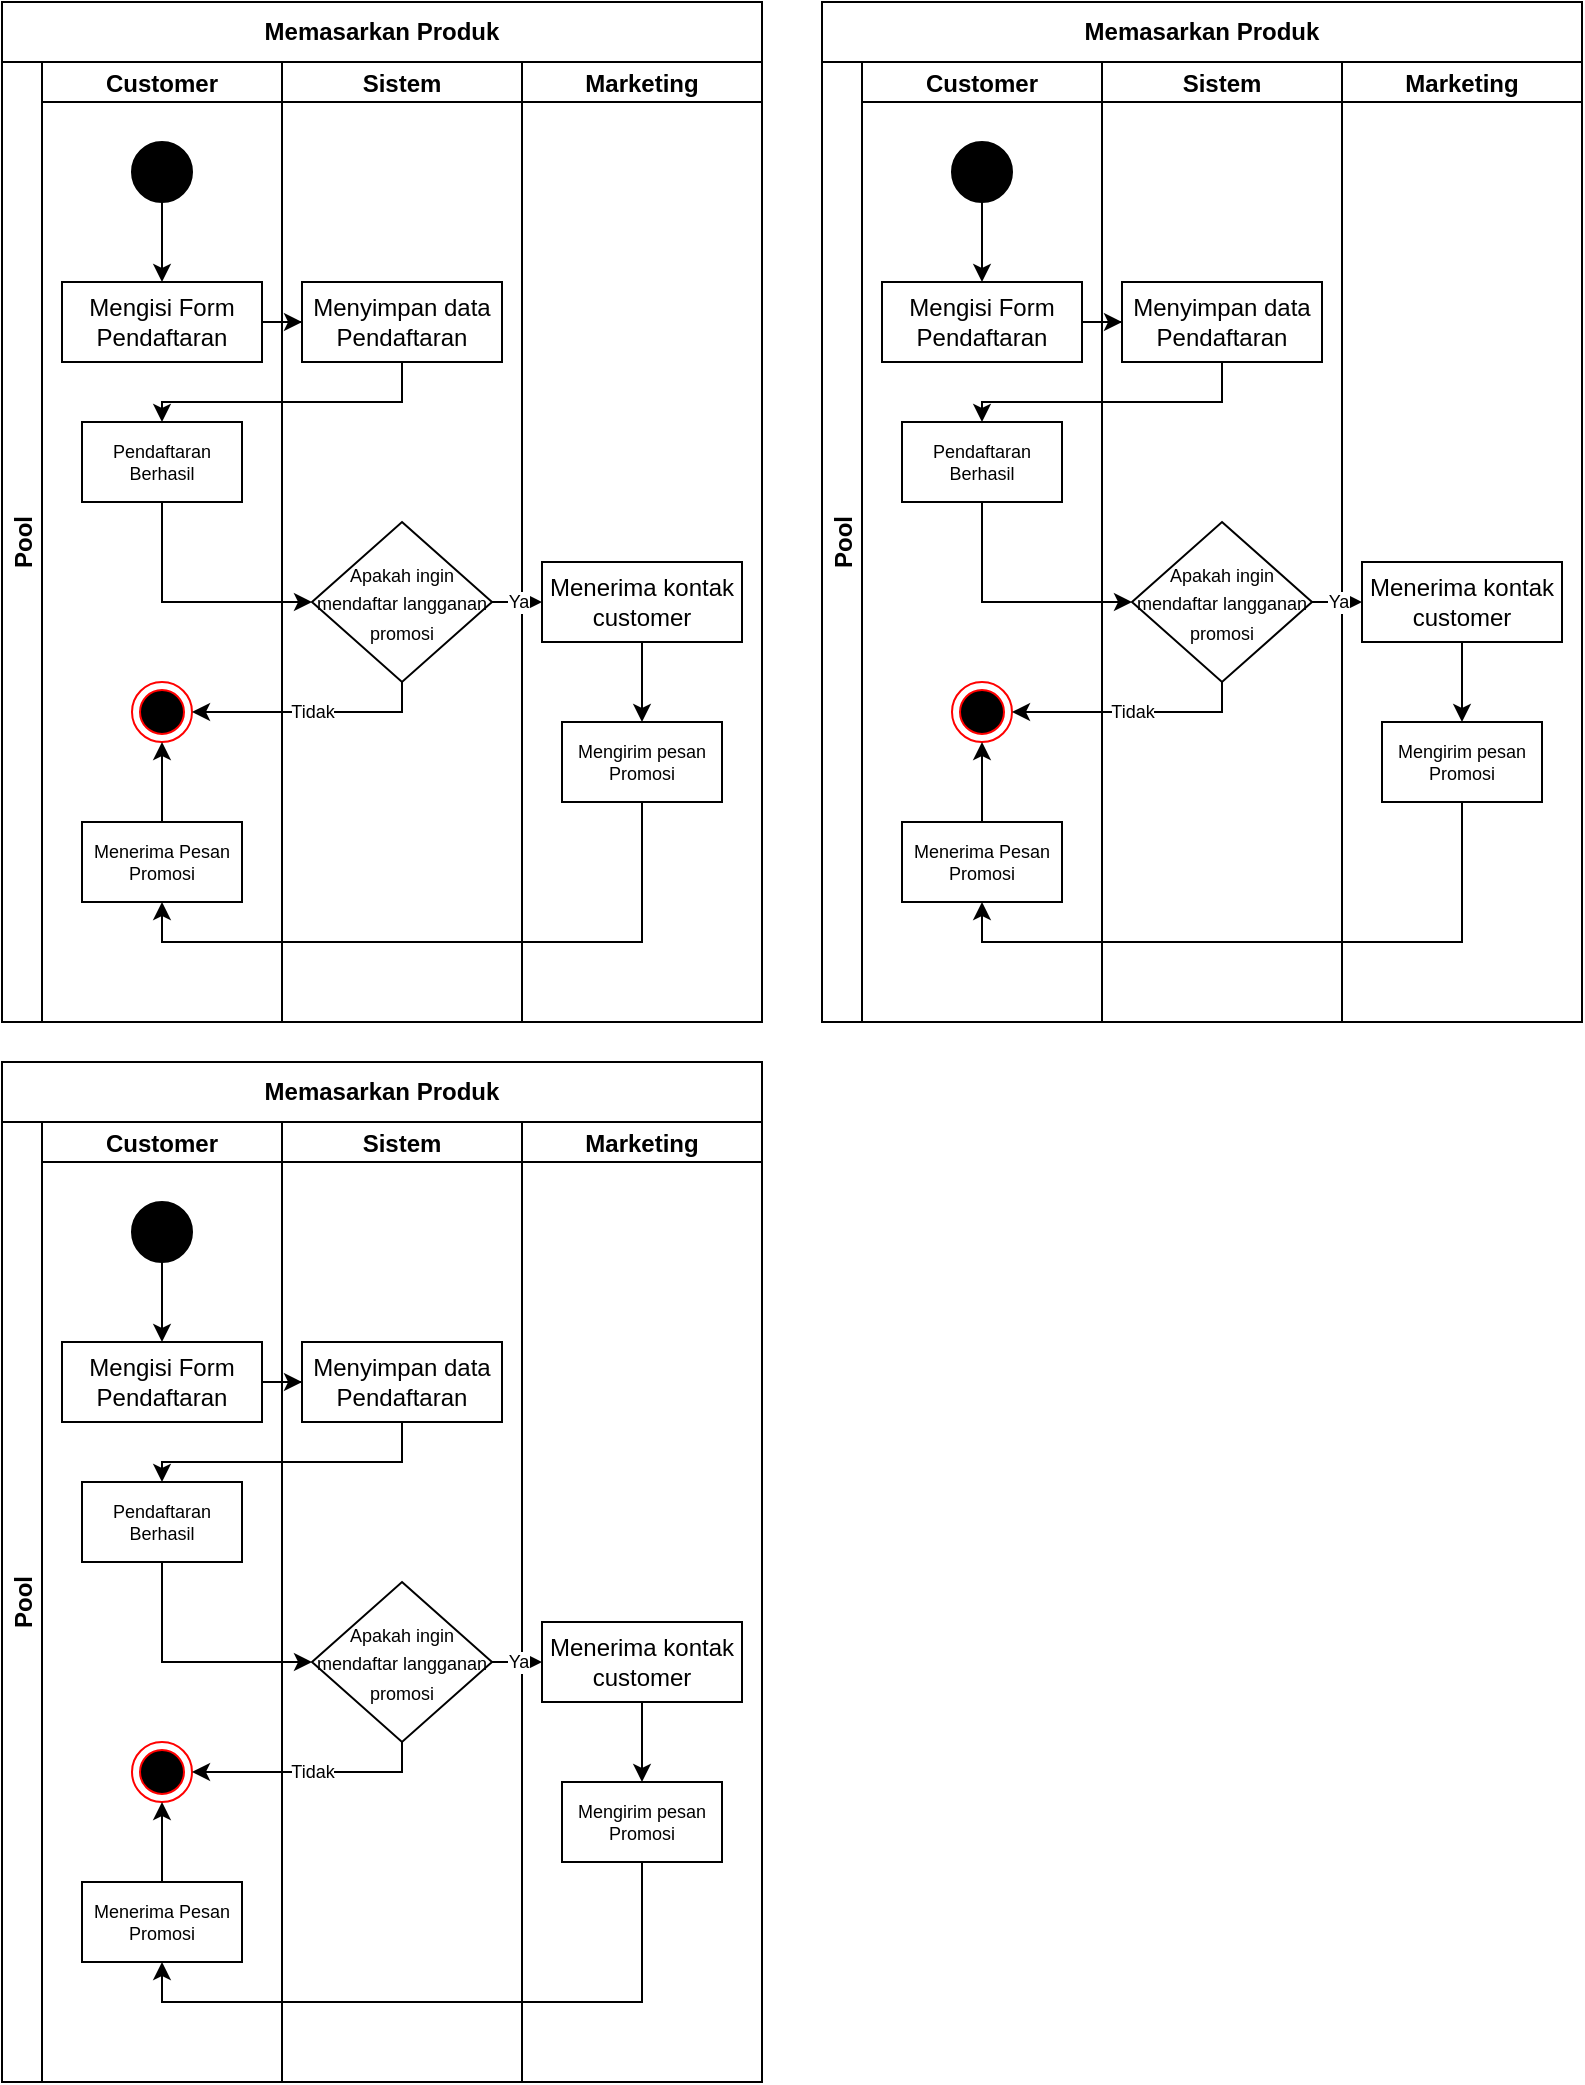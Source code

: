 <mxfile version="15.9.1" type="github">
  <diagram id="uzBCqw_kNzwT6rNOl7PK" name="Page-1">
    <mxGraphModel dx="1038" dy="579" grid="1" gridSize="10" guides="1" tooltips="1" connect="1" arrows="1" fold="1" page="1" pageScale="1" pageWidth="850" pageHeight="1100" math="0" shadow="0">
      <root>
        <mxCell id="0" />
        <mxCell id="1" parent="0" />
        <mxCell id="n2nUxR8Hnur2N0bHUAFO-3" value="Pool" style="swimlane;childLayout=stackLayout;resizeParent=1;resizeParentMax=0;startSize=20;horizontal=0;horizontalStack=1;" vertex="1" parent="1">
          <mxGeometry x="40" y="40" width="380" height="480" as="geometry" />
        </mxCell>
        <mxCell id="n2nUxR8Hnur2N0bHUAFO-4" value="Customer" style="swimlane;startSize=20;" vertex="1" parent="n2nUxR8Hnur2N0bHUAFO-3">
          <mxGeometry x="20" width="120" height="480" as="geometry" />
        </mxCell>
        <mxCell id="n2nUxR8Hnur2N0bHUAFO-15" style="edgeStyle=orthogonalEdgeStyle;rounded=0;orthogonalLoop=1;jettySize=auto;html=1;entryX=0.5;entryY=0;entryDx=0;entryDy=0;" edge="1" parent="n2nUxR8Hnur2N0bHUAFO-4" source="n2nUxR8Hnur2N0bHUAFO-11" target="n2nUxR8Hnur2N0bHUAFO-14">
          <mxGeometry relative="1" as="geometry" />
        </mxCell>
        <mxCell id="n2nUxR8Hnur2N0bHUAFO-11" value="" style="ellipse;whiteSpace=wrap;html=1;aspect=fixed;fillColor=#000000;" vertex="1" parent="n2nUxR8Hnur2N0bHUAFO-4">
          <mxGeometry x="45" y="40" width="30" height="30" as="geometry" />
        </mxCell>
        <mxCell id="n2nUxR8Hnur2N0bHUAFO-14" value="Mengisi Form Pendaftaran" style="rounded=0;whiteSpace=wrap;html=1;fillColor=#FFFFFF;" vertex="1" parent="n2nUxR8Hnur2N0bHUAFO-4">
          <mxGeometry x="10" y="110" width="100" height="40" as="geometry" />
        </mxCell>
        <mxCell id="n2nUxR8Hnur2N0bHUAFO-23" value="Pendaftaran Berhasil" style="rounded=0;whiteSpace=wrap;html=1;fontSize=9;fillColor=#FFFFFF;" vertex="1" parent="n2nUxR8Hnur2N0bHUAFO-4">
          <mxGeometry x="20" y="180" width="80" height="40" as="geometry" />
        </mxCell>
        <mxCell id="n2nUxR8Hnur2N0bHUAFO-28" value="" style="ellipse;html=1;shape=endState;fillColor=#000000;strokeColor=#ff0000;fontSize=9;" vertex="1" parent="n2nUxR8Hnur2N0bHUAFO-4">
          <mxGeometry x="45" y="310" width="30" height="30" as="geometry" />
        </mxCell>
        <mxCell id="n2nUxR8Hnur2N0bHUAFO-33" style="edgeStyle=orthogonalEdgeStyle;rounded=0;orthogonalLoop=1;jettySize=auto;html=1;entryX=0.5;entryY=1;entryDx=0;entryDy=0;fontSize=9;" edge="1" parent="n2nUxR8Hnur2N0bHUAFO-4" source="n2nUxR8Hnur2N0bHUAFO-32" target="n2nUxR8Hnur2N0bHUAFO-28">
          <mxGeometry relative="1" as="geometry" />
        </mxCell>
        <mxCell id="n2nUxR8Hnur2N0bHUAFO-32" value="Menerima Pesan Promosi" style="rounded=0;whiteSpace=wrap;html=1;fontSize=9;fillColor=#FFFFFF;" vertex="1" parent="n2nUxR8Hnur2N0bHUAFO-4">
          <mxGeometry x="20" y="380" width="80" height="40" as="geometry" />
        </mxCell>
        <mxCell id="n2nUxR8Hnur2N0bHUAFO-5" value="Sistem" style="swimlane;startSize=20;" vertex="1" parent="n2nUxR8Hnur2N0bHUAFO-3">
          <mxGeometry x="140" width="120" height="480" as="geometry" />
        </mxCell>
        <mxCell id="n2nUxR8Hnur2N0bHUAFO-16" value="Menyimpan data Pendaftaran" style="rounded=0;whiteSpace=wrap;html=1;fillColor=#FFFFFF;" vertex="1" parent="n2nUxR8Hnur2N0bHUAFO-5">
          <mxGeometry x="10" y="110" width="100" height="40" as="geometry" />
        </mxCell>
        <mxCell id="n2nUxR8Hnur2N0bHUAFO-18" value="&lt;font style=&quot;font-size: 9px&quot;&gt;Apakah ingin mendaftar langganan promosi&lt;/font&gt;" style="rhombus;whiteSpace=wrap;html=1;fillColor=#FFFFFF;" vertex="1" parent="n2nUxR8Hnur2N0bHUAFO-5">
          <mxGeometry x="15" y="230" width="90" height="80" as="geometry" />
        </mxCell>
        <mxCell id="n2nUxR8Hnur2N0bHUAFO-6" value="Marketing" style="swimlane;startSize=20;" vertex="1" parent="n2nUxR8Hnur2N0bHUAFO-3">
          <mxGeometry x="260" width="120" height="480" as="geometry">
            <mxRectangle x="260" width="30" height="480" as="alternateBounds" />
          </mxGeometry>
        </mxCell>
        <mxCell id="n2nUxR8Hnur2N0bHUAFO-29" style="edgeStyle=orthogonalEdgeStyle;rounded=0;orthogonalLoop=1;jettySize=auto;html=1;entryX=0.5;entryY=0;entryDx=0;entryDy=0;fontSize=9;" edge="1" parent="n2nUxR8Hnur2N0bHUAFO-6" source="n2nUxR8Hnur2N0bHUAFO-21" target="n2nUxR8Hnur2N0bHUAFO-26">
          <mxGeometry relative="1" as="geometry" />
        </mxCell>
        <mxCell id="n2nUxR8Hnur2N0bHUAFO-21" value="Menerima kontak customer" style="rounded=0;whiteSpace=wrap;html=1;fillColor=#FFFFFF;" vertex="1" parent="n2nUxR8Hnur2N0bHUAFO-6">
          <mxGeometry x="10" y="250" width="100" height="40" as="geometry" />
        </mxCell>
        <mxCell id="n2nUxR8Hnur2N0bHUAFO-26" value="Mengirim pesan Promosi" style="rounded=0;whiteSpace=wrap;html=1;fontSize=9;fillColor=#FFFFFF;" vertex="1" parent="n2nUxR8Hnur2N0bHUAFO-6">
          <mxGeometry x="20" y="330" width="80" height="40" as="geometry" />
        </mxCell>
        <mxCell id="n2nUxR8Hnur2N0bHUAFO-17" style="edgeStyle=orthogonalEdgeStyle;rounded=0;orthogonalLoop=1;jettySize=auto;html=1;entryX=0;entryY=0.5;entryDx=0;entryDy=0;" edge="1" parent="n2nUxR8Hnur2N0bHUAFO-3" source="n2nUxR8Hnur2N0bHUAFO-14" target="n2nUxR8Hnur2N0bHUAFO-16">
          <mxGeometry relative="1" as="geometry" />
        </mxCell>
        <mxCell id="n2nUxR8Hnur2N0bHUAFO-22" value="Ya" style="edgeStyle=orthogonalEdgeStyle;rounded=0;orthogonalLoop=1;jettySize=auto;html=1;fontSize=9;" edge="1" parent="n2nUxR8Hnur2N0bHUAFO-3" source="n2nUxR8Hnur2N0bHUAFO-18" target="n2nUxR8Hnur2N0bHUAFO-21">
          <mxGeometry relative="1" as="geometry" />
        </mxCell>
        <mxCell id="n2nUxR8Hnur2N0bHUAFO-19" style="edgeStyle=orthogonalEdgeStyle;rounded=0;orthogonalLoop=1;jettySize=auto;html=1;entryX=0.5;entryY=0;entryDx=0;entryDy=0;fontSize=9;" edge="1" parent="n2nUxR8Hnur2N0bHUAFO-3" source="n2nUxR8Hnur2N0bHUAFO-16" target="n2nUxR8Hnur2N0bHUAFO-23">
          <mxGeometry relative="1" as="geometry">
            <Array as="points">
              <mxPoint x="200" y="170" />
              <mxPoint x="80" y="170" />
            </Array>
          </mxGeometry>
        </mxCell>
        <mxCell id="n2nUxR8Hnur2N0bHUAFO-27" style="edgeStyle=orthogonalEdgeStyle;rounded=0;orthogonalLoop=1;jettySize=auto;html=1;entryX=0;entryY=0.5;entryDx=0;entryDy=0;fontSize=9;" edge="1" parent="n2nUxR8Hnur2N0bHUAFO-3" source="n2nUxR8Hnur2N0bHUAFO-23" target="n2nUxR8Hnur2N0bHUAFO-18">
          <mxGeometry relative="1" as="geometry">
            <Array as="points">
              <mxPoint x="80" y="270" />
            </Array>
          </mxGeometry>
        </mxCell>
        <mxCell id="n2nUxR8Hnur2N0bHUAFO-30" value="Tidak" style="edgeStyle=orthogonalEdgeStyle;rounded=0;orthogonalLoop=1;jettySize=auto;html=1;entryX=1;entryY=0.5;entryDx=0;entryDy=0;fontSize=9;" edge="1" parent="n2nUxR8Hnur2N0bHUAFO-3" source="n2nUxR8Hnur2N0bHUAFO-18" target="n2nUxR8Hnur2N0bHUAFO-28">
          <mxGeometry relative="1" as="geometry">
            <Array as="points">
              <mxPoint x="200" y="325" />
            </Array>
          </mxGeometry>
        </mxCell>
        <mxCell id="n2nUxR8Hnur2N0bHUAFO-31" style="edgeStyle=orthogonalEdgeStyle;rounded=0;orthogonalLoop=1;jettySize=auto;html=1;fontSize=9;entryX=0.5;entryY=1;entryDx=0;entryDy=0;" edge="1" parent="n2nUxR8Hnur2N0bHUAFO-3" source="n2nUxR8Hnur2N0bHUAFO-26" target="n2nUxR8Hnur2N0bHUAFO-32">
          <mxGeometry relative="1" as="geometry">
            <mxPoint x="80" y="400" as="targetPoint" />
            <Array as="points">
              <mxPoint x="320" y="440" />
              <mxPoint x="80" y="440" />
            </Array>
          </mxGeometry>
        </mxCell>
        <mxCell id="n2nUxR8Hnur2N0bHUAFO-7" value="" style="shape=table;startSize=0;container=1;collapsible=0;childLayout=tableLayout;fontStyle=1" vertex="1" parent="1">
          <mxGeometry x="40" y="10" width="380" height="30" as="geometry" />
        </mxCell>
        <mxCell id="n2nUxR8Hnur2N0bHUAFO-8" value="" style="shape=partialRectangle;collapsible=0;dropTarget=0;pointerEvents=0;fillColor=none;top=0;left=0;bottom=0;right=0;points=[[0,0.5],[1,0.5]];portConstraint=eastwest;" vertex="1" parent="n2nUxR8Hnur2N0bHUAFO-7">
          <mxGeometry width="380" height="30" as="geometry" />
        </mxCell>
        <mxCell id="n2nUxR8Hnur2N0bHUAFO-9" value="&lt;b&gt;Memasarkan Produk&lt;/b&gt;" style="shape=partialRectangle;html=1;whiteSpace=wrap;connectable=0;overflow=hidden;fillColor=none;top=0;left=0;bottom=0;right=0;pointerEvents=1;" vertex="1" parent="n2nUxR8Hnur2N0bHUAFO-8">
          <mxGeometry width="380" height="30" as="geometry">
            <mxRectangle width="380" height="30" as="alternateBounds" />
          </mxGeometry>
        </mxCell>
        <mxCell id="n2nUxR8Hnur2N0bHUAFO-87" value="Pool" style="swimlane;childLayout=stackLayout;resizeParent=1;resizeParentMax=0;startSize=20;horizontal=0;horizontalStack=1;" vertex="1" parent="1">
          <mxGeometry x="450" y="40" width="380" height="480" as="geometry" />
        </mxCell>
        <mxCell id="n2nUxR8Hnur2N0bHUAFO-88" value="Customer" style="swimlane;startSize=20;" vertex="1" parent="n2nUxR8Hnur2N0bHUAFO-87">
          <mxGeometry x="20" width="120" height="480" as="geometry" />
        </mxCell>
        <mxCell id="n2nUxR8Hnur2N0bHUAFO-89" style="edgeStyle=orthogonalEdgeStyle;rounded=0;orthogonalLoop=1;jettySize=auto;html=1;entryX=0.5;entryY=0;entryDx=0;entryDy=0;" edge="1" parent="n2nUxR8Hnur2N0bHUAFO-88" source="n2nUxR8Hnur2N0bHUAFO-90" target="n2nUxR8Hnur2N0bHUAFO-91">
          <mxGeometry relative="1" as="geometry" />
        </mxCell>
        <mxCell id="n2nUxR8Hnur2N0bHUAFO-90" value="" style="ellipse;whiteSpace=wrap;html=1;aspect=fixed;fillColor=#000000;" vertex="1" parent="n2nUxR8Hnur2N0bHUAFO-88">
          <mxGeometry x="45" y="40" width="30" height="30" as="geometry" />
        </mxCell>
        <mxCell id="n2nUxR8Hnur2N0bHUAFO-91" value="Mengisi Form Pendaftaran" style="rounded=0;whiteSpace=wrap;html=1;fillColor=#FFFFFF;" vertex="1" parent="n2nUxR8Hnur2N0bHUAFO-88">
          <mxGeometry x="10" y="110" width="100" height="40" as="geometry" />
        </mxCell>
        <mxCell id="n2nUxR8Hnur2N0bHUAFO-92" value="Pendaftaran Berhasil" style="rounded=0;whiteSpace=wrap;html=1;fontSize=9;fillColor=#FFFFFF;" vertex="1" parent="n2nUxR8Hnur2N0bHUAFO-88">
          <mxGeometry x="20" y="180" width="80" height="40" as="geometry" />
        </mxCell>
        <mxCell id="n2nUxR8Hnur2N0bHUAFO-93" value="" style="ellipse;html=1;shape=endState;fillColor=#000000;strokeColor=#ff0000;fontSize=9;" vertex="1" parent="n2nUxR8Hnur2N0bHUAFO-88">
          <mxGeometry x="45" y="310" width="30" height="30" as="geometry" />
        </mxCell>
        <mxCell id="n2nUxR8Hnur2N0bHUAFO-94" style="edgeStyle=orthogonalEdgeStyle;rounded=0;orthogonalLoop=1;jettySize=auto;html=1;entryX=0.5;entryY=1;entryDx=0;entryDy=0;fontSize=9;" edge="1" parent="n2nUxR8Hnur2N0bHUAFO-88" source="n2nUxR8Hnur2N0bHUAFO-95" target="n2nUxR8Hnur2N0bHUAFO-93">
          <mxGeometry relative="1" as="geometry" />
        </mxCell>
        <mxCell id="n2nUxR8Hnur2N0bHUAFO-95" value="Menerima Pesan Promosi" style="rounded=0;whiteSpace=wrap;html=1;fontSize=9;fillColor=#FFFFFF;" vertex="1" parent="n2nUxR8Hnur2N0bHUAFO-88">
          <mxGeometry x="20" y="380" width="80" height="40" as="geometry" />
        </mxCell>
        <mxCell id="n2nUxR8Hnur2N0bHUAFO-96" value="Sistem" style="swimlane;startSize=20;" vertex="1" parent="n2nUxR8Hnur2N0bHUAFO-87">
          <mxGeometry x="140" width="120" height="480" as="geometry" />
        </mxCell>
        <mxCell id="n2nUxR8Hnur2N0bHUAFO-97" value="Menyimpan data Pendaftaran" style="rounded=0;whiteSpace=wrap;html=1;fillColor=#FFFFFF;" vertex="1" parent="n2nUxR8Hnur2N0bHUAFO-96">
          <mxGeometry x="10" y="110" width="100" height="40" as="geometry" />
        </mxCell>
        <mxCell id="n2nUxR8Hnur2N0bHUAFO-98" value="&lt;font style=&quot;font-size: 9px&quot;&gt;Apakah ingin mendaftar langganan promosi&lt;/font&gt;" style="rhombus;whiteSpace=wrap;html=1;fillColor=#FFFFFF;" vertex="1" parent="n2nUxR8Hnur2N0bHUAFO-96">
          <mxGeometry x="15" y="230" width="90" height="80" as="geometry" />
        </mxCell>
        <mxCell id="n2nUxR8Hnur2N0bHUAFO-99" value="Marketing" style="swimlane;startSize=20;" vertex="1" parent="n2nUxR8Hnur2N0bHUAFO-87">
          <mxGeometry x="260" width="120" height="480" as="geometry">
            <mxRectangle x="260" width="30" height="480" as="alternateBounds" />
          </mxGeometry>
        </mxCell>
        <mxCell id="n2nUxR8Hnur2N0bHUAFO-100" style="edgeStyle=orthogonalEdgeStyle;rounded=0;orthogonalLoop=1;jettySize=auto;html=1;entryX=0.5;entryY=0;entryDx=0;entryDy=0;fontSize=9;" edge="1" parent="n2nUxR8Hnur2N0bHUAFO-99" source="n2nUxR8Hnur2N0bHUAFO-101" target="n2nUxR8Hnur2N0bHUAFO-102">
          <mxGeometry relative="1" as="geometry" />
        </mxCell>
        <mxCell id="n2nUxR8Hnur2N0bHUAFO-101" value="Menerima kontak customer" style="rounded=0;whiteSpace=wrap;html=1;fillColor=#FFFFFF;" vertex="1" parent="n2nUxR8Hnur2N0bHUAFO-99">
          <mxGeometry x="10" y="250" width="100" height="40" as="geometry" />
        </mxCell>
        <mxCell id="n2nUxR8Hnur2N0bHUAFO-102" value="Mengirim pesan Promosi" style="rounded=0;whiteSpace=wrap;html=1;fontSize=9;fillColor=#FFFFFF;" vertex="1" parent="n2nUxR8Hnur2N0bHUAFO-99">
          <mxGeometry x="20" y="330" width="80" height="40" as="geometry" />
        </mxCell>
        <mxCell id="n2nUxR8Hnur2N0bHUAFO-103" style="edgeStyle=orthogonalEdgeStyle;rounded=0;orthogonalLoop=1;jettySize=auto;html=1;entryX=0;entryY=0.5;entryDx=0;entryDy=0;" edge="1" parent="n2nUxR8Hnur2N0bHUAFO-87" source="n2nUxR8Hnur2N0bHUAFO-91" target="n2nUxR8Hnur2N0bHUAFO-97">
          <mxGeometry relative="1" as="geometry" />
        </mxCell>
        <mxCell id="n2nUxR8Hnur2N0bHUAFO-104" value="Ya" style="edgeStyle=orthogonalEdgeStyle;rounded=0;orthogonalLoop=1;jettySize=auto;html=1;fontSize=9;" edge="1" parent="n2nUxR8Hnur2N0bHUAFO-87" source="n2nUxR8Hnur2N0bHUAFO-98" target="n2nUxR8Hnur2N0bHUAFO-101">
          <mxGeometry relative="1" as="geometry" />
        </mxCell>
        <mxCell id="n2nUxR8Hnur2N0bHUAFO-105" style="edgeStyle=orthogonalEdgeStyle;rounded=0;orthogonalLoop=1;jettySize=auto;html=1;entryX=0.5;entryY=0;entryDx=0;entryDy=0;fontSize=9;" edge="1" parent="n2nUxR8Hnur2N0bHUAFO-87" source="n2nUxR8Hnur2N0bHUAFO-97" target="n2nUxR8Hnur2N0bHUAFO-92">
          <mxGeometry relative="1" as="geometry">
            <Array as="points">
              <mxPoint x="200" y="170" />
              <mxPoint x="80" y="170" />
            </Array>
          </mxGeometry>
        </mxCell>
        <mxCell id="n2nUxR8Hnur2N0bHUAFO-106" style="edgeStyle=orthogonalEdgeStyle;rounded=0;orthogonalLoop=1;jettySize=auto;html=1;entryX=0;entryY=0.5;entryDx=0;entryDy=0;fontSize=9;" edge="1" parent="n2nUxR8Hnur2N0bHUAFO-87" source="n2nUxR8Hnur2N0bHUAFO-92" target="n2nUxR8Hnur2N0bHUAFO-98">
          <mxGeometry relative="1" as="geometry">
            <Array as="points">
              <mxPoint x="80" y="270" />
            </Array>
          </mxGeometry>
        </mxCell>
        <mxCell id="n2nUxR8Hnur2N0bHUAFO-107" value="Tidak" style="edgeStyle=orthogonalEdgeStyle;rounded=0;orthogonalLoop=1;jettySize=auto;html=1;entryX=1;entryY=0.5;entryDx=0;entryDy=0;fontSize=9;" edge="1" parent="n2nUxR8Hnur2N0bHUAFO-87" source="n2nUxR8Hnur2N0bHUAFO-98" target="n2nUxR8Hnur2N0bHUAFO-93">
          <mxGeometry relative="1" as="geometry">
            <Array as="points">
              <mxPoint x="200" y="325" />
            </Array>
          </mxGeometry>
        </mxCell>
        <mxCell id="n2nUxR8Hnur2N0bHUAFO-108" style="edgeStyle=orthogonalEdgeStyle;rounded=0;orthogonalLoop=1;jettySize=auto;html=1;fontSize=9;entryX=0.5;entryY=1;entryDx=0;entryDy=0;" edge="1" parent="n2nUxR8Hnur2N0bHUAFO-87" source="n2nUxR8Hnur2N0bHUAFO-102" target="n2nUxR8Hnur2N0bHUAFO-95">
          <mxGeometry relative="1" as="geometry">
            <mxPoint x="80" y="400" as="targetPoint" />
            <Array as="points">
              <mxPoint x="320" y="440" />
              <mxPoint x="80" y="440" />
            </Array>
          </mxGeometry>
        </mxCell>
        <mxCell id="n2nUxR8Hnur2N0bHUAFO-109" value="" style="shape=table;startSize=0;container=1;collapsible=0;childLayout=tableLayout;fontStyle=1" vertex="1" parent="1">
          <mxGeometry x="450" y="10" width="380" height="30" as="geometry" />
        </mxCell>
        <mxCell id="n2nUxR8Hnur2N0bHUAFO-110" value="" style="shape=partialRectangle;collapsible=0;dropTarget=0;pointerEvents=0;fillColor=none;top=0;left=0;bottom=0;right=0;points=[[0,0.5],[1,0.5]];portConstraint=eastwest;" vertex="1" parent="n2nUxR8Hnur2N0bHUAFO-109">
          <mxGeometry width="380" height="30" as="geometry" />
        </mxCell>
        <mxCell id="n2nUxR8Hnur2N0bHUAFO-111" value="&lt;b&gt;Memasarkan Produk&lt;/b&gt;" style="shape=partialRectangle;html=1;whiteSpace=wrap;connectable=0;overflow=hidden;fillColor=none;top=0;left=0;bottom=0;right=0;pointerEvents=1;" vertex="1" parent="n2nUxR8Hnur2N0bHUAFO-110">
          <mxGeometry width="380" height="30" as="geometry">
            <mxRectangle width="380" height="30" as="alternateBounds" />
          </mxGeometry>
        </mxCell>
        <mxCell id="n2nUxR8Hnur2N0bHUAFO-112" value="Pool" style="swimlane;childLayout=stackLayout;resizeParent=1;resizeParentMax=0;startSize=20;horizontal=0;horizontalStack=1;" vertex="1" parent="1">
          <mxGeometry x="40" y="570" width="380" height="480" as="geometry" />
        </mxCell>
        <mxCell id="n2nUxR8Hnur2N0bHUAFO-113" value="Customer" style="swimlane;startSize=20;" vertex="1" parent="n2nUxR8Hnur2N0bHUAFO-112">
          <mxGeometry x="20" width="120" height="480" as="geometry" />
        </mxCell>
        <mxCell id="n2nUxR8Hnur2N0bHUAFO-114" style="edgeStyle=orthogonalEdgeStyle;rounded=0;orthogonalLoop=1;jettySize=auto;html=1;entryX=0.5;entryY=0;entryDx=0;entryDy=0;" edge="1" parent="n2nUxR8Hnur2N0bHUAFO-113" source="n2nUxR8Hnur2N0bHUAFO-115" target="n2nUxR8Hnur2N0bHUAFO-116">
          <mxGeometry relative="1" as="geometry" />
        </mxCell>
        <mxCell id="n2nUxR8Hnur2N0bHUAFO-115" value="" style="ellipse;whiteSpace=wrap;html=1;aspect=fixed;fillColor=#000000;" vertex="1" parent="n2nUxR8Hnur2N0bHUAFO-113">
          <mxGeometry x="45" y="40" width="30" height="30" as="geometry" />
        </mxCell>
        <mxCell id="n2nUxR8Hnur2N0bHUAFO-116" value="Mengisi Form Pendaftaran" style="rounded=0;whiteSpace=wrap;html=1;fillColor=#FFFFFF;" vertex="1" parent="n2nUxR8Hnur2N0bHUAFO-113">
          <mxGeometry x="10" y="110" width="100" height="40" as="geometry" />
        </mxCell>
        <mxCell id="n2nUxR8Hnur2N0bHUAFO-117" value="Pendaftaran Berhasil" style="rounded=0;whiteSpace=wrap;html=1;fontSize=9;fillColor=#FFFFFF;" vertex="1" parent="n2nUxR8Hnur2N0bHUAFO-113">
          <mxGeometry x="20" y="180" width="80" height="40" as="geometry" />
        </mxCell>
        <mxCell id="n2nUxR8Hnur2N0bHUAFO-118" value="" style="ellipse;html=1;shape=endState;fillColor=#000000;strokeColor=#ff0000;fontSize=9;" vertex="1" parent="n2nUxR8Hnur2N0bHUAFO-113">
          <mxGeometry x="45" y="310" width="30" height="30" as="geometry" />
        </mxCell>
        <mxCell id="n2nUxR8Hnur2N0bHUAFO-119" style="edgeStyle=orthogonalEdgeStyle;rounded=0;orthogonalLoop=1;jettySize=auto;html=1;entryX=0.5;entryY=1;entryDx=0;entryDy=0;fontSize=9;" edge="1" parent="n2nUxR8Hnur2N0bHUAFO-113" source="n2nUxR8Hnur2N0bHUAFO-120" target="n2nUxR8Hnur2N0bHUAFO-118">
          <mxGeometry relative="1" as="geometry" />
        </mxCell>
        <mxCell id="n2nUxR8Hnur2N0bHUAFO-120" value="Menerima Pesan Promosi" style="rounded=0;whiteSpace=wrap;html=1;fontSize=9;fillColor=#FFFFFF;" vertex="1" parent="n2nUxR8Hnur2N0bHUAFO-113">
          <mxGeometry x="20" y="380" width="80" height="40" as="geometry" />
        </mxCell>
        <mxCell id="n2nUxR8Hnur2N0bHUAFO-121" value="Sistem" style="swimlane;startSize=20;" vertex="1" parent="n2nUxR8Hnur2N0bHUAFO-112">
          <mxGeometry x="140" width="120" height="480" as="geometry" />
        </mxCell>
        <mxCell id="n2nUxR8Hnur2N0bHUAFO-122" value="Menyimpan data Pendaftaran" style="rounded=0;whiteSpace=wrap;html=1;fillColor=#FFFFFF;" vertex="1" parent="n2nUxR8Hnur2N0bHUAFO-121">
          <mxGeometry x="10" y="110" width="100" height="40" as="geometry" />
        </mxCell>
        <mxCell id="n2nUxR8Hnur2N0bHUAFO-123" value="&lt;font style=&quot;font-size: 9px&quot;&gt;Apakah ingin mendaftar langganan promosi&lt;/font&gt;" style="rhombus;whiteSpace=wrap;html=1;fillColor=#FFFFFF;" vertex="1" parent="n2nUxR8Hnur2N0bHUAFO-121">
          <mxGeometry x="15" y="230" width="90" height="80" as="geometry" />
        </mxCell>
        <mxCell id="n2nUxR8Hnur2N0bHUAFO-124" value="Marketing" style="swimlane;startSize=20;" vertex="1" parent="n2nUxR8Hnur2N0bHUAFO-112">
          <mxGeometry x="260" width="120" height="480" as="geometry">
            <mxRectangle x="260" width="30" height="480" as="alternateBounds" />
          </mxGeometry>
        </mxCell>
        <mxCell id="n2nUxR8Hnur2N0bHUAFO-125" style="edgeStyle=orthogonalEdgeStyle;rounded=0;orthogonalLoop=1;jettySize=auto;html=1;entryX=0.5;entryY=0;entryDx=0;entryDy=0;fontSize=9;" edge="1" parent="n2nUxR8Hnur2N0bHUAFO-124" source="n2nUxR8Hnur2N0bHUAFO-126" target="n2nUxR8Hnur2N0bHUAFO-127">
          <mxGeometry relative="1" as="geometry" />
        </mxCell>
        <mxCell id="n2nUxR8Hnur2N0bHUAFO-126" value="Menerima kontak customer" style="rounded=0;whiteSpace=wrap;html=1;fillColor=#FFFFFF;" vertex="1" parent="n2nUxR8Hnur2N0bHUAFO-124">
          <mxGeometry x="10" y="250" width="100" height="40" as="geometry" />
        </mxCell>
        <mxCell id="n2nUxR8Hnur2N0bHUAFO-127" value="Mengirim pesan Promosi" style="rounded=0;whiteSpace=wrap;html=1;fontSize=9;fillColor=#FFFFFF;" vertex="1" parent="n2nUxR8Hnur2N0bHUAFO-124">
          <mxGeometry x="20" y="330" width="80" height="40" as="geometry" />
        </mxCell>
        <mxCell id="n2nUxR8Hnur2N0bHUAFO-128" style="edgeStyle=orthogonalEdgeStyle;rounded=0;orthogonalLoop=1;jettySize=auto;html=1;entryX=0;entryY=0.5;entryDx=0;entryDy=0;" edge="1" parent="n2nUxR8Hnur2N0bHUAFO-112" source="n2nUxR8Hnur2N0bHUAFO-116" target="n2nUxR8Hnur2N0bHUAFO-122">
          <mxGeometry relative="1" as="geometry" />
        </mxCell>
        <mxCell id="n2nUxR8Hnur2N0bHUAFO-129" value="Ya" style="edgeStyle=orthogonalEdgeStyle;rounded=0;orthogonalLoop=1;jettySize=auto;html=1;fontSize=9;" edge="1" parent="n2nUxR8Hnur2N0bHUAFO-112" source="n2nUxR8Hnur2N0bHUAFO-123" target="n2nUxR8Hnur2N0bHUAFO-126">
          <mxGeometry relative="1" as="geometry" />
        </mxCell>
        <mxCell id="n2nUxR8Hnur2N0bHUAFO-130" style="edgeStyle=orthogonalEdgeStyle;rounded=0;orthogonalLoop=1;jettySize=auto;html=1;entryX=0.5;entryY=0;entryDx=0;entryDy=0;fontSize=9;" edge="1" parent="n2nUxR8Hnur2N0bHUAFO-112" source="n2nUxR8Hnur2N0bHUAFO-122" target="n2nUxR8Hnur2N0bHUAFO-117">
          <mxGeometry relative="1" as="geometry">
            <Array as="points">
              <mxPoint x="200" y="170" />
              <mxPoint x="80" y="170" />
            </Array>
          </mxGeometry>
        </mxCell>
        <mxCell id="n2nUxR8Hnur2N0bHUAFO-131" style="edgeStyle=orthogonalEdgeStyle;rounded=0;orthogonalLoop=1;jettySize=auto;html=1;entryX=0;entryY=0.5;entryDx=0;entryDy=0;fontSize=9;" edge="1" parent="n2nUxR8Hnur2N0bHUAFO-112" source="n2nUxR8Hnur2N0bHUAFO-117" target="n2nUxR8Hnur2N0bHUAFO-123">
          <mxGeometry relative="1" as="geometry">
            <Array as="points">
              <mxPoint x="80" y="270" />
            </Array>
          </mxGeometry>
        </mxCell>
        <mxCell id="n2nUxR8Hnur2N0bHUAFO-132" value="Tidak" style="edgeStyle=orthogonalEdgeStyle;rounded=0;orthogonalLoop=1;jettySize=auto;html=1;entryX=1;entryY=0.5;entryDx=0;entryDy=0;fontSize=9;" edge="1" parent="n2nUxR8Hnur2N0bHUAFO-112" source="n2nUxR8Hnur2N0bHUAFO-123" target="n2nUxR8Hnur2N0bHUAFO-118">
          <mxGeometry relative="1" as="geometry">
            <Array as="points">
              <mxPoint x="200" y="325" />
            </Array>
          </mxGeometry>
        </mxCell>
        <mxCell id="n2nUxR8Hnur2N0bHUAFO-133" style="edgeStyle=orthogonalEdgeStyle;rounded=0;orthogonalLoop=1;jettySize=auto;html=1;fontSize=9;entryX=0.5;entryY=1;entryDx=0;entryDy=0;" edge="1" parent="n2nUxR8Hnur2N0bHUAFO-112" source="n2nUxR8Hnur2N0bHUAFO-127" target="n2nUxR8Hnur2N0bHUAFO-120">
          <mxGeometry relative="1" as="geometry">
            <mxPoint x="80" y="400" as="targetPoint" />
            <Array as="points">
              <mxPoint x="320" y="440" />
              <mxPoint x="80" y="440" />
            </Array>
          </mxGeometry>
        </mxCell>
        <mxCell id="n2nUxR8Hnur2N0bHUAFO-134" value="" style="shape=table;startSize=0;container=1;collapsible=0;childLayout=tableLayout;fontStyle=1" vertex="1" parent="1">
          <mxGeometry x="40" y="540" width="380" height="30" as="geometry" />
        </mxCell>
        <mxCell id="n2nUxR8Hnur2N0bHUAFO-135" value="" style="shape=partialRectangle;collapsible=0;dropTarget=0;pointerEvents=0;fillColor=none;top=0;left=0;bottom=0;right=0;points=[[0,0.5],[1,0.5]];portConstraint=eastwest;" vertex="1" parent="n2nUxR8Hnur2N0bHUAFO-134">
          <mxGeometry width="380" height="30" as="geometry" />
        </mxCell>
        <mxCell id="n2nUxR8Hnur2N0bHUAFO-136" value="&lt;b&gt;Memasarkan Produk&lt;/b&gt;" style="shape=partialRectangle;html=1;whiteSpace=wrap;connectable=0;overflow=hidden;fillColor=none;top=0;left=0;bottom=0;right=0;pointerEvents=1;" vertex="1" parent="n2nUxR8Hnur2N0bHUAFO-135">
          <mxGeometry width="380" height="30" as="geometry">
            <mxRectangle width="380" height="30" as="alternateBounds" />
          </mxGeometry>
        </mxCell>
      </root>
    </mxGraphModel>
  </diagram>
</mxfile>
